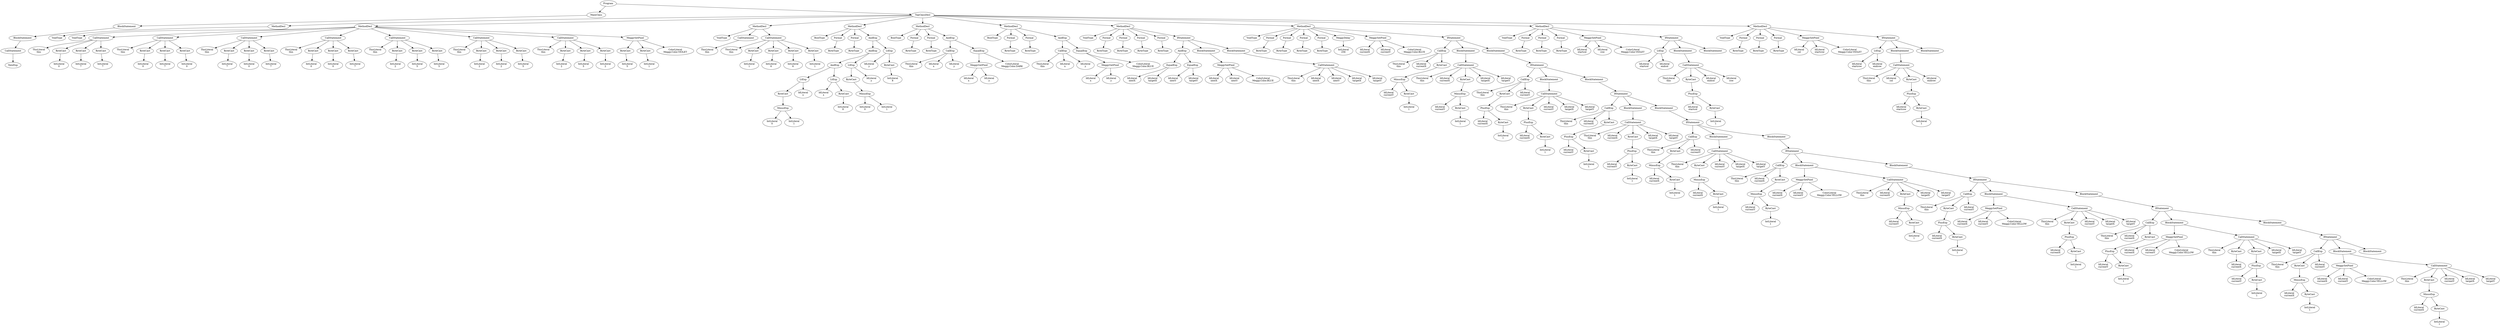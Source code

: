 digraph ASTGraph {
0 [ label="Program" ];
1 [ label="MainClass" ];
0 -> 1
2 [ label="BlockStatement" ];
1 -> 2
3 [ label="BlockStatement" ];
2 -> 3
4 [ label="CallStatement" ];
3 -> 4
5 [ label="NewExp" ];
4 -> 5
6 [ label="TopClassDecl" ];
0 -> 6
7 [ label="MethodDecl" ];
6 -> 7
8 [ label="VoidType" ];
7 -> 8
9 [ label="MethodDecl" ];
6 -> 9
10 [ label="VoidType" ];
9 -> 10
11 [ label="CallStatement" ];
9 -> 11
12 [ label="ThisLiteral\nthis" ];
11 -> 12
13 [ label="ByteCast" ];
11 -> 13
14 [ label="IntLiteral\n0" ];
13 -> 14
15 [ label="ByteCast" ];
11 -> 15
16 [ label="IntLiteral\n7" ];
15 -> 16
17 [ label="ByteCast" ];
11 -> 17
18 [ label="IntLiteral\n7" ];
17 -> 18
19 [ label="CallStatement" ];
9 -> 19
20 [ label="ThisLiteral\nthis" ];
19 -> 20
21 [ label="ByteCast" ];
19 -> 21
22 [ label="IntLiteral\n0" ];
21 -> 22
23 [ label="ByteCast" ];
19 -> 23
24 [ label="IntLiteral\n7" ];
23 -> 24
25 [ label="ByteCast" ];
19 -> 25
26 [ label="IntLiteral\n0" ];
25 -> 26
27 [ label="CallStatement" ];
9 -> 27
28 [ label="ThisLiteral\nthis" ];
27 -> 28
29 [ label="ByteCast" ];
27 -> 29
30 [ label="IntLiteral\n7" ];
29 -> 30
31 [ label="ByteCast" ];
27 -> 31
32 [ label="IntLiteral\n0" ];
31 -> 32
33 [ label="ByteCast" ];
27 -> 33
34 [ label="IntLiteral\n7" ];
33 -> 34
35 [ label="CallStatement" ];
9 -> 35
36 [ label="ThisLiteral\nthis" ];
35 -> 36
37 [ label="ByteCast" ];
35 -> 37
38 [ label="IntLiteral\n0" ];
37 -> 38
39 [ label="ByteCast" ];
35 -> 39
40 [ label="IntLiteral\n0" ];
39 -> 40
41 [ label="ByteCast" ];
35 -> 41
42 [ label="IntLiteral\n7" ];
41 -> 42
43 [ label="CallStatement" ];
9 -> 43
44 [ label="ThisLiteral\nthis" ];
43 -> 44
45 [ label="ByteCast" ];
43 -> 45
46 [ label="IntLiteral\n2" ];
45 -> 46
47 [ label="ByteCast" ];
43 -> 47
48 [ label="IntLiteral\n5" ];
47 -> 48
49 [ label="ByteCast" ];
43 -> 49
50 [ label="IntLiteral\n5" ];
49 -> 50
51 [ label="CallStatement" ];
9 -> 51
52 [ label="ThisLiteral\nthis" ];
51 -> 52
53 [ label="ByteCast" ];
51 -> 53
54 [ label="IntLiteral\n2" ];
53 -> 54
55 [ label="ByteCast" ];
51 -> 55
56 [ label="IntLiteral\n2" ];
55 -> 56
57 [ label="ByteCast" ];
51 -> 57
58 [ label="IntLiteral\n5" ];
57 -> 58
59 [ label="CallStatement" ];
9 -> 59
60 [ label="ThisLiteral\nthis" ];
59 -> 60
61 [ label="ByteCast" ];
59 -> 61
62 [ label="IntLiteral\n2" ];
61 -> 62
63 [ label="ByteCast" ];
59 -> 63
64 [ label="IntLiteral\n5" ];
63 -> 64
65 [ label="ByteCast" ];
59 -> 65
66 [ label="IntLiteral\n2" ];
65 -> 66
67 [ label="MeggySetPixel" ];
9 -> 67
68 [ label="ByteCast" ];
67 -> 68
69 [ label="IntLiteral\n5" ];
68 -> 69
70 [ label="ByteCast" ];
67 -> 70
71 [ label="IntLiteral\n1" ];
70 -> 71
72 [ label="ColorLiteral\nMeggy.Color.VIOLET" ];
67 -> 72
73 [ label="MethodDecl" ];
6 -> 73
74 [ label="VoidType" ];
73 -> 74
75 [ label="CallStatement" ];
73 -> 75
76 [ label="ThisLiteral\nthis" ];
75 -> 76
77 [ label="CallStatement" ];
73 -> 77
78 [ label="ThisLiteral\nthis" ];
77 -> 78
79 [ label="ByteCast" ];
77 -> 79
80 [ label="IntLiteral\n1" ];
79 -> 80
81 [ label="ByteCast" ];
77 -> 81
82 [ label="IntLiteral\n6" ];
81 -> 82
83 [ label="ByteCast" ];
77 -> 83
84 [ label="IntLiteral\n6" ];
83 -> 84
85 [ label="ByteCast" ];
77 -> 85
86 [ label="IntLiteral\n1" ];
85 -> 86
87 [ label="MethodDecl" ];
6 -> 87
88 [ label="BoolType" ];
87 -> 88
89 [ label="Formal" ];
87 -> 89
90 [ label="ByteType" ];
89 -> 90
91 [ label="Formal" ];
87 -> 91
92 [ label="ByteType" ];
91 -> 92
93 [ label="AndExp" ];
87 -> 93
94 [ label="AndExp" ];
93 -> 94
95 [ label="AndExp" ];
94 -> 95
96 [ label="LtExp" ];
95 -> 96
97 [ label="ByteCast" ];
96 -> 97
98 [ label="MinusExp" ];
97 -> 98
99 [ label="IntLiteral\n0" ];
98 -> 99
100 [ label="IntLiteral\n1" ];
98 -> 100
101 [ label="IdLiteral\nx" ];
96 -> 101
102 [ label="LtExp" ];
95 -> 102
103 [ label="IdLiteral\nx" ];
102 -> 103
104 [ label="ByteCast" ];
102 -> 104
105 [ label="IntLiteral\n8" ];
104 -> 105
106 [ label="LtExp" ];
94 -> 106
107 [ label="ByteCast" ];
106 -> 107
108 [ label="MinusExp" ];
107 -> 108
109 [ label="IntLiteral\n0" ];
108 -> 109
110 [ label="IntLiteral\n1" ];
108 -> 110
111 [ label="IdLiteral\ny" ];
106 -> 111
112 [ label="LtExp" ];
93 -> 112
113 [ label="IdLiteral\ny" ];
112 -> 113
114 [ label="ByteCast" ];
112 -> 114
115 [ label="IntLiteral\n8" ];
114 -> 115
116 [ label="MethodDecl" ];
6 -> 116
117 [ label="BoolType" ];
116 -> 117
118 [ label="Formal" ];
116 -> 118
119 [ label="ByteType" ];
118 -> 119
120 [ label="Formal" ];
116 -> 120
121 [ label="ByteType" ];
120 -> 121
122 [ label="AndExp" ];
116 -> 122
123 [ label="CallExp" ];
122 -> 123
124 [ label="ThisLiteral\nthis" ];
123 -> 124
125 [ label="IdLiteral\nx" ];
123 -> 125
126 [ label="IdLiteral\ny" ];
123 -> 126
127 [ label="EqualExp" ];
122 -> 127
128 [ label="MeggyGetPixel" ];
127 -> 128
129 [ label="IdLiteral\nx" ];
128 -> 129
130 [ label="IdLiteral\ny" ];
128 -> 130
131 [ label="ColorLiteral\nMeggy.Color.DARK" ];
127 -> 131
132 [ label="MethodDecl" ];
6 -> 132
133 [ label="BoolType" ];
132 -> 133
134 [ label="Formal" ];
132 -> 134
135 [ label="ByteType" ];
134 -> 135
136 [ label="Formal" ];
132 -> 136
137 [ label="ByteType" ];
136 -> 137
138 [ label="AndExp" ];
132 -> 138
139 [ label="CallExp" ];
138 -> 139
140 [ label="ThisLiteral\nthis" ];
139 -> 140
141 [ label="IdLiteral\nx" ];
139 -> 141
142 [ label="IdLiteral\ny" ];
139 -> 142
143 [ label="EqualExp" ];
138 -> 143
144 [ label="MeggyGetPixel" ];
143 -> 144
145 [ label="IdLiteral\nx" ];
144 -> 145
146 [ label="IdLiteral\ny" ];
144 -> 146
147 [ label="ColorLiteral\nMeggy.Color.BLUE" ];
143 -> 147
148 [ label="MethodDecl" ];
6 -> 148
149 [ label="VoidType" ];
148 -> 149
150 [ label="Formal" ];
148 -> 150
151 [ label="ByteType" ];
150 -> 151
152 [ label="Formal" ];
148 -> 152
153 [ label="ByteType" ];
152 -> 153
154 [ label="Formal" ];
148 -> 154
155 [ label="ByteType" ];
154 -> 155
156 [ label="Formal" ];
148 -> 156
157 [ label="ByteType" ];
156 -> 157
158 [ label="IfStatement" ];
148 -> 158
159 [ label="AndExp" ];
158 -> 159
160 [ label="EqualExp" ];
159 -> 160
161 [ label="IdLiteral\nnextX" ];
160 -> 161
162 [ label="IdLiteral\ntargetX" ];
160 -> 162
163 [ label="EqualExp" ];
159 -> 163
164 [ label="IdLiteral\nnextY" ];
163 -> 164
165 [ label="IdLiteral\ntargetY" ];
163 -> 165
166 [ label="BlockStatement" ];
158 -> 166
167 [ label="MeggySetPixel" ];
166 -> 167
168 [ label="IdLiteral\nnextX" ];
167 -> 168
169 [ label="IdLiteral\nnextY" ];
167 -> 169
170 [ label="ColorLiteral\nMeggy.Color.BLUE" ];
167 -> 170
171 [ label="BlockStatement" ];
158 -> 171
172 [ label="CallStatement" ];
171 -> 172
173 [ label="ThisLiteral\nthis" ];
172 -> 173
174 [ label="IdLiteral\nnextX" ];
172 -> 174
175 [ label="IdLiteral\nnextY" ];
172 -> 175
176 [ label="IdLiteral\ntargetX" ];
172 -> 176
177 [ label="IdLiteral\ntargetY" ];
172 -> 177
178 [ label="MethodDecl" ];
6 -> 178
179 [ label="VoidType" ];
178 -> 179
180 [ label="Formal" ];
178 -> 180
181 [ label="ByteType" ];
180 -> 181
182 [ label="Formal" ];
178 -> 182
183 [ label="ByteType" ];
182 -> 183
184 [ label="Formal" ];
178 -> 184
185 [ label="ByteType" ];
184 -> 185
186 [ label="Formal" ];
178 -> 186
187 [ label="ByteType" ];
186 -> 187
188 [ label="MeggyDelay" ];
178 -> 188
189 [ label="IntLiteral\n256" ];
188 -> 189
190 [ label="MeggySetPixel" ];
178 -> 190
191 [ label="IdLiteral\ncurrentX" ];
190 -> 191
192 [ label="IdLiteral\ncurrentY" ];
190 -> 192
193 [ label="ColorLiteral\nMeggy.Color.BLUE" ];
190 -> 193
194 [ label="IfStatement" ];
178 -> 194
195 [ label="CallExp" ];
194 -> 195
196 [ label="ThisLiteral\nthis" ];
195 -> 196
197 [ label="IdLiteral\ncurrentX" ];
195 -> 197
198 [ label="ByteCast" ];
195 -> 198
199 [ label="MinusExp" ];
198 -> 199
200 [ label="IdLiteral\ncurrentY" ];
199 -> 200
201 [ label="ByteCast" ];
199 -> 201
202 [ label="IntLiteral\n1" ];
201 -> 202
203 [ label="BlockStatement" ];
194 -> 203
204 [ label="CallStatement" ];
203 -> 204
205 [ label="ThisLiteral\nthis" ];
204 -> 205
206 [ label="IdLiteral\ncurrentX" ];
204 -> 206
207 [ label="ByteCast" ];
204 -> 207
208 [ label="MinusExp" ];
207 -> 208
209 [ label="IdLiteral\ncurrentY" ];
208 -> 209
210 [ label="ByteCast" ];
208 -> 210
211 [ label="IntLiteral\n1" ];
210 -> 211
212 [ label="IdLiteral\ntargetX" ];
204 -> 212
213 [ label="IdLiteral\ntargetY" ];
204 -> 213
214 [ label="BlockStatement" ];
194 -> 214
215 [ label="IfStatement" ];
214 -> 215
216 [ label="CallExp" ];
215 -> 216
217 [ label="ThisLiteral\nthis" ];
216 -> 217
218 [ label="ByteCast" ];
216 -> 218
219 [ label="PlusExp" ];
218 -> 219
220 [ label="IdLiteral\ncurrentX" ];
219 -> 220
221 [ label="ByteCast" ];
219 -> 221
222 [ label="IntLiteral\n1" ];
221 -> 222
223 [ label="IdLiteral\ncurrentY" ];
216 -> 223
224 [ label="BlockStatement" ];
215 -> 224
225 [ label="CallStatement" ];
224 -> 225
226 [ label="ThisLiteral\nthis" ];
225 -> 226
227 [ label="ByteCast" ];
225 -> 227
228 [ label="PlusExp" ];
227 -> 228
229 [ label="IdLiteral\ncurrentX" ];
228 -> 229
230 [ label="ByteCast" ];
228 -> 230
231 [ label="IntLiteral\n1" ];
230 -> 231
232 [ label="IdLiteral\ncurrentY" ];
225 -> 232
233 [ label="IdLiteral\ntargetX" ];
225 -> 233
234 [ label="IdLiteral\ntargetY" ];
225 -> 234
235 [ label="BlockStatement" ];
215 -> 235
236 [ label="IfStatement" ];
235 -> 236
237 [ label="CallExp" ];
236 -> 237
238 [ label="ThisLiteral\nthis" ];
237 -> 238
239 [ label="IdLiteral\ncurrentX" ];
237 -> 239
240 [ label="ByteCast" ];
237 -> 240
241 [ label="PlusExp" ];
240 -> 241
242 [ label="IdLiteral\ncurrentY" ];
241 -> 242
243 [ label="ByteCast" ];
241 -> 243
244 [ label="IntLiteral\n1" ];
243 -> 244
245 [ label="BlockStatement" ];
236 -> 245
246 [ label="CallStatement" ];
245 -> 246
247 [ label="ThisLiteral\nthis" ];
246 -> 247
248 [ label="IdLiteral\ncurrentX" ];
246 -> 248
249 [ label="ByteCast" ];
246 -> 249
250 [ label="PlusExp" ];
249 -> 250
251 [ label="IdLiteral\ncurrentY" ];
250 -> 251
252 [ label="ByteCast" ];
250 -> 252
253 [ label="IntLiteral\n1" ];
252 -> 253
254 [ label="IdLiteral\ntargetX" ];
246 -> 254
255 [ label="IdLiteral\ntargetY" ];
246 -> 255
256 [ label="BlockStatement" ];
236 -> 256
257 [ label="IfStatement" ];
256 -> 257
258 [ label="CallExp" ];
257 -> 258
259 [ label="ThisLiteral\nthis" ];
258 -> 259
260 [ label="ByteCast" ];
258 -> 260
261 [ label="MinusExp" ];
260 -> 261
262 [ label="IdLiteral\ncurrentX" ];
261 -> 262
263 [ label="ByteCast" ];
261 -> 263
264 [ label="IntLiteral\n1" ];
263 -> 264
265 [ label="IdLiteral\ncurrentY" ];
258 -> 265
266 [ label="BlockStatement" ];
257 -> 266
267 [ label="CallStatement" ];
266 -> 267
268 [ label="ThisLiteral\nthis" ];
267 -> 268
269 [ label="ByteCast" ];
267 -> 269
270 [ label="MinusExp" ];
269 -> 270
271 [ label="IdLiteral\ncurrentX" ];
270 -> 271
272 [ label="ByteCast" ];
270 -> 272
273 [ label="IntLiteral\n1" ];
272 -> 273
274 [ label="IdLiteral\ncurrentY" ];
267 -> 274
275 [ label="IdLiteral\ntargetX" ];
267 -> 275
276 [ label="IdLiteral\ntargetY" ];
267 -> 276
277 [ label="BlockStatement" ];
257 -> 277
278 [ label="IfStatement" ];
277 -> 278
279 [ label="CallExp" ];
278 -> 279
280 [ label="ThisLiteral\nthis" ];
279 -> 280
281 [ label="IdLiteral\ncurrentX" ];
279 -> 281
282 [ label="ByteCast" ];
279 -> 282
283 [ label="MinusExp" ];
282 -> 283
284 [ label="IdLiteral\ncurrentY" ];
283 -> 284
285 [ label="ByteCast" ];
283 -> 285
286 [ label="IntLiteral\n1" ];
285 -> 286
287 [ label="BlockStatement" ];
278 -> 287
288 [ label="MeggySetPixel" ];
287 -> 288
289 [ label="IdLiteral\ncurrentX" ];
288 -> 289
290 [ label="IdLiteral\ncurrentY" ];
288 -> 290
291 [ label="ColorLiteral\nMeggy.Color.YELLOW" ];
288 -> 291
292 [ label="CallStatement" ];
287 -> 292
293 [ label="ThisLiteral\nthis" ];
292 -> 293
294 [ label="IdLiteral\ncurrentX" ];
292 -> 294
295 [ label="ByteCast" ];
292 -> 295
296 [ label="MinusExp" ];
295 -> 296
297 [ label="IdLiteral\ncurrentY" ];
296 -> 297
298 [ label="ByteCast" ];
296 -> 298
299 [ label="IntLiteral\n1" ];
298 -> 299
300 [ label="IdLiteral\ntargetX" ];
292 -> 300
301 [ label="IdLiteral\ntargetY" ];
292 -> 301
302 [ label="BlockStatement" ];
278 -> 302
303 [ label="IfStatement" ];
302 -> 303
304 [ label="CallExp" ];
303 -> 304
305 [ label="ThisLiteral\nthis" ];
304 -> 305
306 [ label="ByteCast" ];
304 -> 306
307 [ label="PlusExp" ];
306 -> 307
308 [ label="IdLiteral\ncurrentX" ];
307 -> 308
309 [ label="ByteCast" ];
307 -> 309
310 [ label="IntLiteral\n1" ];
309 -> 310
311 [ label="IdLiteral\ncurrentY" ];
304 -> 311
312 [ label="BlockStatement" ];
303 -> 312
313 [ label="MeggySetPixel" ];
312 -> 313
314 [ label="IdLiteral\ncurrentX" ];
313 -> 314
315 [ label="IdLiteral\ncurrentY" ];
313 -> 315
316 [ label="ColorLiteral\nMeggy.Color.YELLOW" ];
313 -> 316
317 [ label="CallStatement" ];
312 -> 317
318 [ label="ThisLiteral\nthis" ];
317 -> 318
319 [ label="ByteCast" ];
317 -> 319
320 [ label="PlusExp" ];
319 -> 320
321 [ label="IdLiteral\ncurrentX" ];
320 -> 321
322 [ label="ByteCast" ];
320 -> 322
323 [ label="IntLiteral\n1" ];
322 -> 323
324 [ label="IdLiteral\ncurrentY" ];
317 -> 324
325 [ label="IdLiteral\ntargetX" ];
317 -> 325
326 [ label="IdLiteral\ntargetY" ];
317 -> 326
327 [ label="BlockStatement" ];
303 -> 327
328 [ label="IfStatement" ];
327 -> 328
329 [ label="CallExp" ];
328 -> 329
330 [ label="ThisLiteral\nthis" ];
329 -> 330
331 [ label="IdLiteral\ncurrentX" ];
329 -> 331
332 [ label="ByteCast" ];
329 -> 332
333 [ label="PlusExp" ];
332 -> 333
334 [ label="IdLiteral\ncurrentY" ];
333 -> 334
335 [ label="ByteCast" ];
333 -> 335
336 [ label="IntLiteral\n1" ];
335 -> 336
337 [ label="BlockStatement" ];
328 -> 337
338 [ label="MeggySetPixel" ];
337 -> 338
339 [ label="IdLiteral\ncurrentX" ];
338 -> 339
340 [ label="IdLiteral\ncurrentY" ];
338 -> 340
341 [ label="ColorLiteral\nMeggy.Color.YELLOW" ];
338 -> 341
342 [ label="CallStatement" ];
337 -> 342
343 [ label="ThisLiteral\nthis" ];
342 -> 343
344 [ label="ByteCast" ];
342 -> 344
345 [ label="IdLiteral\ncurrentX" ];
344 -> 345
346 [ label="ByteCast" ];
342 -> 346
347 [ label="PlusExp" ];
346 -> 347
348 [ label="IdLiteral\ncurrentY" ];
347 -> 348
349 [ label="ByteCast" ];
347 -> 349
350 [ label="IntLiteral\n1" ];
349 -> 350
351 [ label="IdLiteral\ntargetX" ];
342 -> 351
352 [ label="IdLiteral\ntargetY" ];
342 -> 352
353 [ label="BlockStatement" ];
328 -> 353
354 [ label="IfStatement" ];
353 -> 354
355 [ label="CallExp" ];
354 -> 355
356 [ label="ThisLiteral\nthis" ];
355 -> 356
357 [ label="ByteCast" ];
355 -> 357
358 [ label="MinusExp" ];
357 -> 358
359 [ label="IdLiteral\ncurrentX" ];
358 -> 359
360 [ label="ByteCast" ];
358 -> 360
361 [ label="IntLiteral\n1" ];
360 -> 361
362 [ label="IdLiteral\ncurrentY" ];
355 -> 362
363 [ label="BlockStatement" ];
354 -> 363
364 [ label="MeggySetPixel" ];
363 -> 364
365 [ label="IdLiteral\ncurrentX" ];
364 -> 365
366 [ label="IdLiteral\ncurrentY" ];
364 -> 366
367 [ label="ColorLiteral\nMeggy.Color.YELLOW" ];
364 -> 367
368 [ label="CallStatement" ];
363 -> 368
369 [ label="ThisLiteral\nthis" ];
368 -> 369
370 [ label="ByteCast" ];
368 -> 370
371 [ label="MinusExp" ];
370 -> 371
372 [ label="IdLiteral\ncurrentX" ];
371 -> 372
373 [ label="ByteCast" ];
371 -> 373
374 [ label="IntLiteral\n1" ];
373 -> 374
375 [ label="IdLiteral\ncurrentY" ];
368 -> 375
376 [ label="IdLiteral\ntargetX" ];
368 -> 376
377 [ label="IdLiteral\ntargetY" ];
368 -> 377
378 [ label="BlockStatement" ];
354 -> 378
379 [ label="MethodDecl" ];
6 -> 379
380 [ label="VoidType" ];
379 -> 380
381 [ label="Formal" ];
379 -> 381
382 [ label="ByteType" ];
381 -> 382
383 [ label="Formal" ];
379 -> 383
384 [ label="ByteType" ];
383 -> 384
385 [ label="Formal" ];
379 -> 385
386 [ label="ByteType" ];
385 -> 386
387 [ label="MeggySetPixel" ];
379 -> 387
388 [ label="IdLiteral\nstartcol" ];
387 -> 388
389 [ label="IdLiteral\nrow" ];
387 -> 389
390 [ label="ColorLiteral\nMeggy.Color.VIOLET" ];
387 -> 390
391 [ label="IfStatement" ];
379 -> 391
392 [ label="LtExp" ];
391 -> 392
393 [ label="IdLiteral\nstartcol" ];
392 -> 393
394 [ label="IdLiteral\nendcol" ];
392 -> 394
395 [ label="BlockStatement" ];
391 -> 395
396 [ label="CallStatement" ];
395 -> 396
397 [ label="ThisLiteral\nthis" ];
396 -> 397
398 [ label="ByteCast" ];
396 -> 398
399 [ label="PlusExp" ];
398 -> 399
400 [ label="IdLiteral\nstartcol" ];
399 -> 400
401 [ label="ByteCast" ];
399 -> 401
402 [ label="IntLiteral\n1" ];
401 -> 402
403 [ label="IdLiteral\nendcol" ];
396 -> 403
404 [ label="IdLiteral\nrow" ];
396 -> 404
405 [ label="BlockStatement" ];
391 -> 405
406 [ label="MethodDecl" ];
6 -> 406
407 [ label="VoidType" ];
406 -> 407
408 [ label="Formal" ];
406 -> 408
409 [ label="ByteType" ];
408 -> 409
410 [ label="Formal" ];
406 -> 410
411 [ label="ByteType" ];
410 -> 411
412 [ label="Formal" ];
406 -> 412
413 [ label="ByteType" ];
412 -> 413
414 [ label="MeggySetPixel" ];
406 -> 414
415 [ label="IdLiteral\ncol" ];
414 -> 415
416 [ label="IdLiteral\nstartrow" ];
414 -> 416
417 [ label="ColorLiteral\nMeggy.Color.VIOLET" ];
414 -> 417
418 [ label="IfStatement" ];
406 -> 418
419 [ label="LtExp" ];
418 -> 419
420 [ label="IdLiteral\nstartrow" ];
419 -> 420
421 [ label="IdLiteral\nendrow" ];
419 -> 421
422 [ label="BlockStatement" ];
418 -> 422
423 [ label="CallStatement" ];
422 -> 423
424 [ label="ThisLiteral\nthis" ];
423 -> 424
425 [ label="IdLiteral\ncol" ];
423 -> 425
426 [ label="ByteCast" ];
423 -> 426
427 [ label="PlusExp" ];
426 -> 427
428 [ label="IdLiteral\nstartrow" ];
427 -> 428
429 [ label="ByteCast" ];
427 -> 429
430 [ label="IntLiteral\n1" ];
429 -> 430
431 [ label="IdLiteral\nendrow" ];
423 -> 431
432 [ label="BlockStatement" ];
418 -> 432
}
